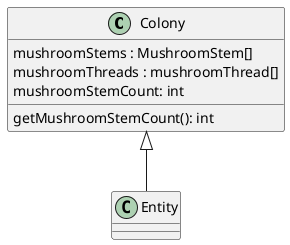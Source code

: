 @startuml colony

Colony <|-- Entity
class Colony{
    mushroomStems : MushroomStem[]
    mushroomThreads : mushroomThread[]
    mushroomStemCount: int
    getMushroomStemCount(): int
}
@enduml